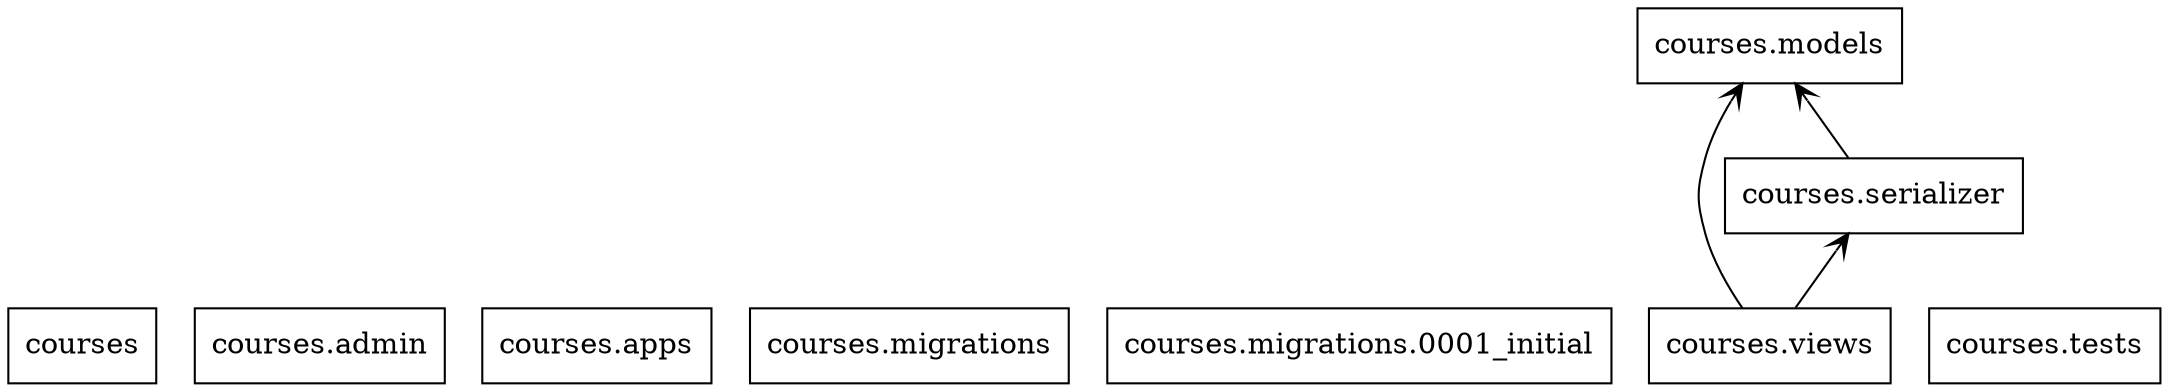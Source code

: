 digraph "packages" {
charset="utf-8"
rankdir=BT
"0" [label="courses", shape="box"];
"1" [label="courses.admin", shape="box"];
"2" [label="courses.apps", shape="box"];
"3" [label="courses.migrations", shape="box"];
"4" [label="courses.migrations.0001_initial", shape="box"];
"5" [label="courses.models", shape="box"];
"6" [label="courses.serializer", shape="box"];
"7" [label="courses.tests", shape="box"];
"8" [label="courses.views", shape="box"];
"6" -> "5" [arrowhead="open", arrowtail="none"];
"8" -> "5" [arrowhead="open", arrowtail="none"];
"8" -> "6" [arrowhead="open", arrowtail="none"];
}
